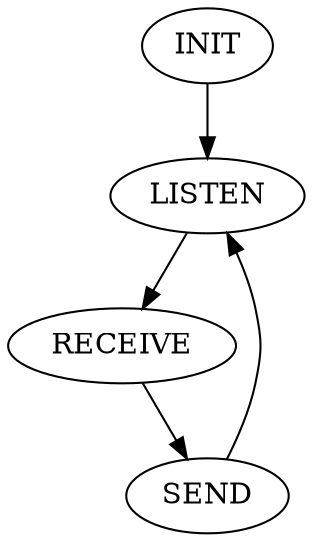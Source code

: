 
digraph StateMachine {
    INIT -> LISTEN;
    LISTEN -> RECEIVE;
    RECEIVE -> SEND;
    SEND -> LISTEN;
}
